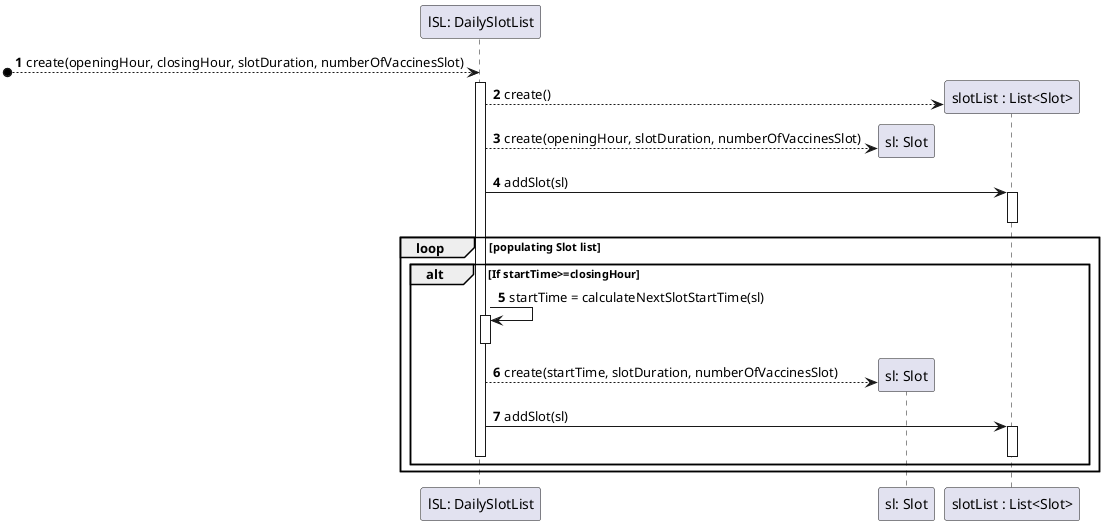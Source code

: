 @startuml

autonumber
participant "lSL: DailySlotList" as LIST_SL
participant "sl: Slot" as SL
participant "slotList : List<Slot>" as SLOT_LIST

[o--> LIST_SL**: create(openingHour, closingHour, slotDuration, numberOfVaccinesSlot)

activate LIST_SL
LIST_SL --> SLOT_LIST**:create()
LIST_SL --> SL**: create(openingHour, slotDuration, numberOfVaccinesSlot)
LIST_SL -> SLOT_LIST: addSlot(sl)
activate SLOT_LIST
deactivate SLOT_LIST
loop populating Slot list
alt If startTime>=closingHour
LIST_SL -> LIST_SL: startTime = calculateNextSlotStartTime(sl)
activate LIST_SL
deactivate LIST_SL
LIST_SL --> SL**: create(startTime, slotDuration, numberOfVaccinesSlot)
LIST_SL -> SLOT_LIST: addSlot(sl)
activate SLOT_LIST
deactivate SLOT_LIST
deactivate LIST_SL
end
end loop
@enduml